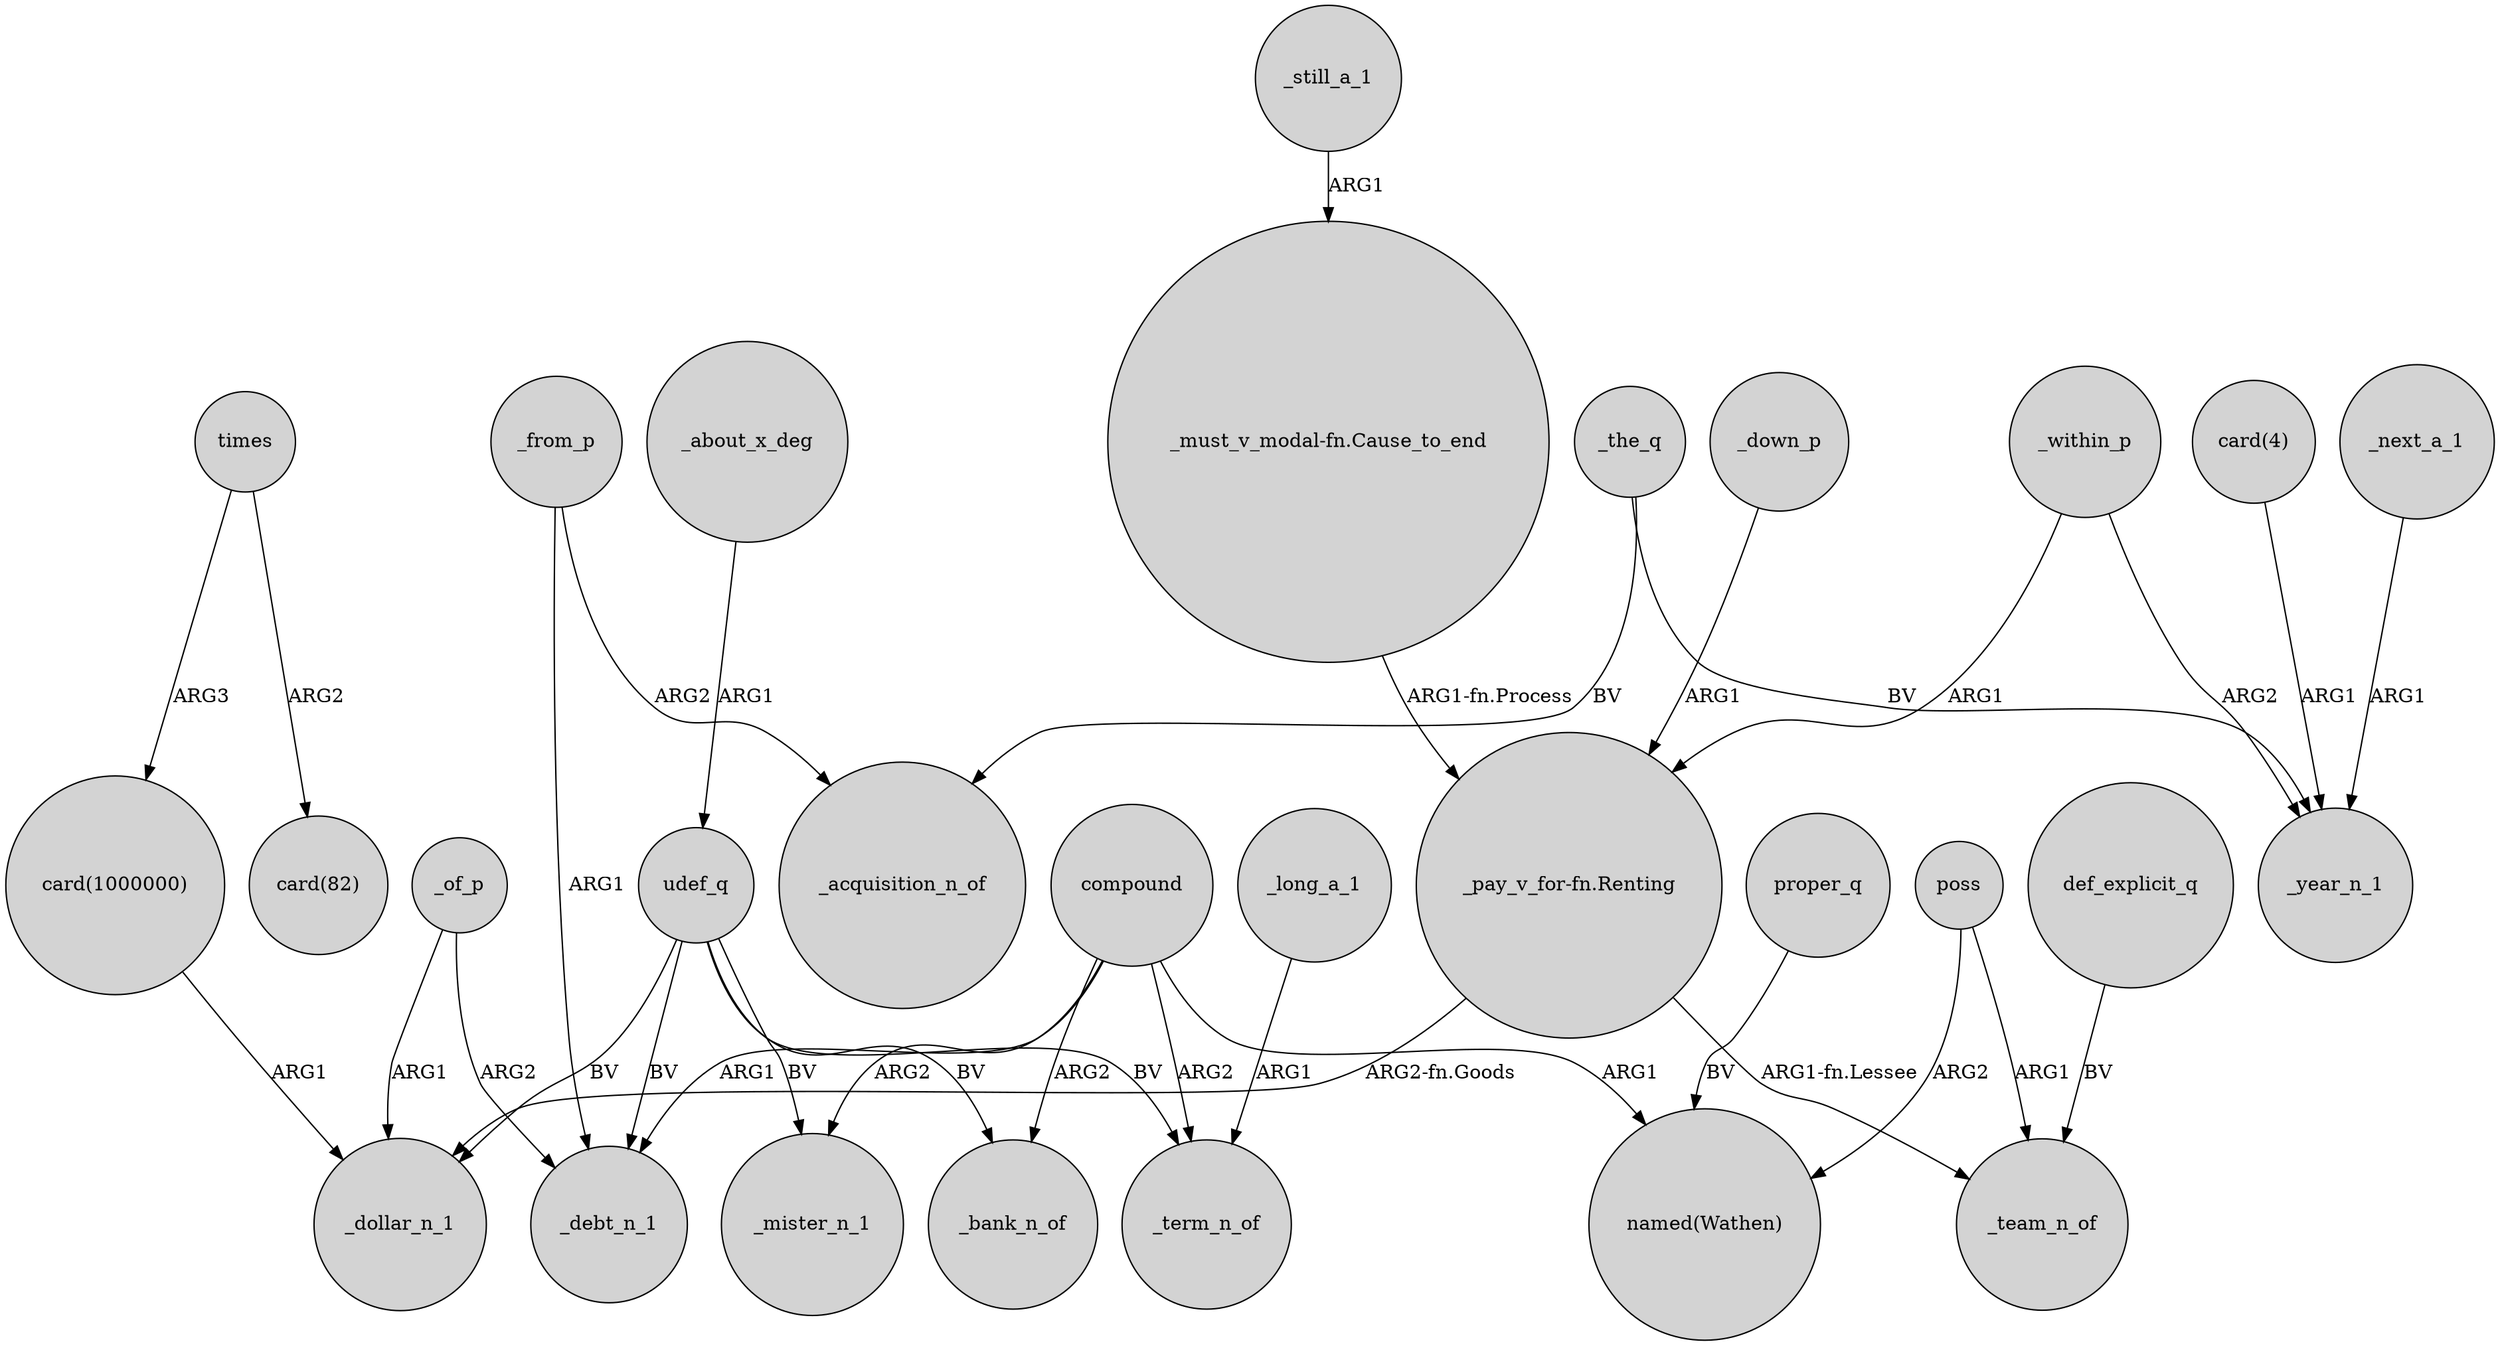 digraph {
	node [shape=circle style=filled]
	_of_p -> _dollar_n_1 [label=ARG1]
	_of_p -> _debt_n_1 [label=ARG2]
	udef_q -> _term_n_of [label=BV]
	compound -> _mister_n_1 [label=ARG2]
	compound -> "named(Wathen)" [label=ARG1]
	poss -> _team_n_of [label=ARG1]
	compound -> _term_n_of [label=ARG2]
	_within_p -> _year_n_1 [label=ARG2]
	times -> "card(82)" [label=ARG2]
	times -> "card(1000000)" [label=ARG3]
	_long_a_1 -> _term_n_of [label=ARG1]
	"card(4)" -> _year_n_1 [label=ARG1]
	_the_q -> _acquisition_n_of [label=BV]
	udef_q -> _bank_n_of [label=BV]
	udef_q -> _mister_n_1 [label=BV]
	_down_p -> "_pay_v_for-fn.Renting" [label=ARG1]
	_from_p -> _debt_n_1 [label=ARG1]
	_about_x_deg -> udef_q [label=ARG1]
	poss -> "named(Wathen)" [label=ARG2]
	_still_a_1 -> "_must_v_modal-fn.Cause_to_end" [label=ARG1]
	def_explicit_q -> _team_n_of [label=BV]
	udef_q -> _debt_n_1 [label=BV]
	_the_q -> _year_n_1 [label=BV]
	udef_q -> _dollar_n_1 [label=BV]
	"card(1000000)" -> _dollar_n_1 [label=ARG1]
	_within_p -> "_pay_v_for-fn.Renting" [label=ARG1]
	_from_p -> _acquisition_n_of [label=ARG2]
	proper_q -> "named(Wathen)" [label=BV]
	"_pay_v_for-fn.Renting" -> _team_n_of [label="ARG1-fn.Lessee"]
	_next_a_1 -> _year_n_1 [label=ARG1]
	"_pay_v_for-fn.Renting" -> _dollar_n_1 [label="ARG2-fn.Goods"]
	compound -> _debt_n_1 [label=ARG1]
	compound -> _bank_n_of [label=ARG2]
	"_must_v_modal-fn.Cause_to_end" -> "_pay_v_for-fn.Renting" [label="ARG1-fn.Process"]
}
